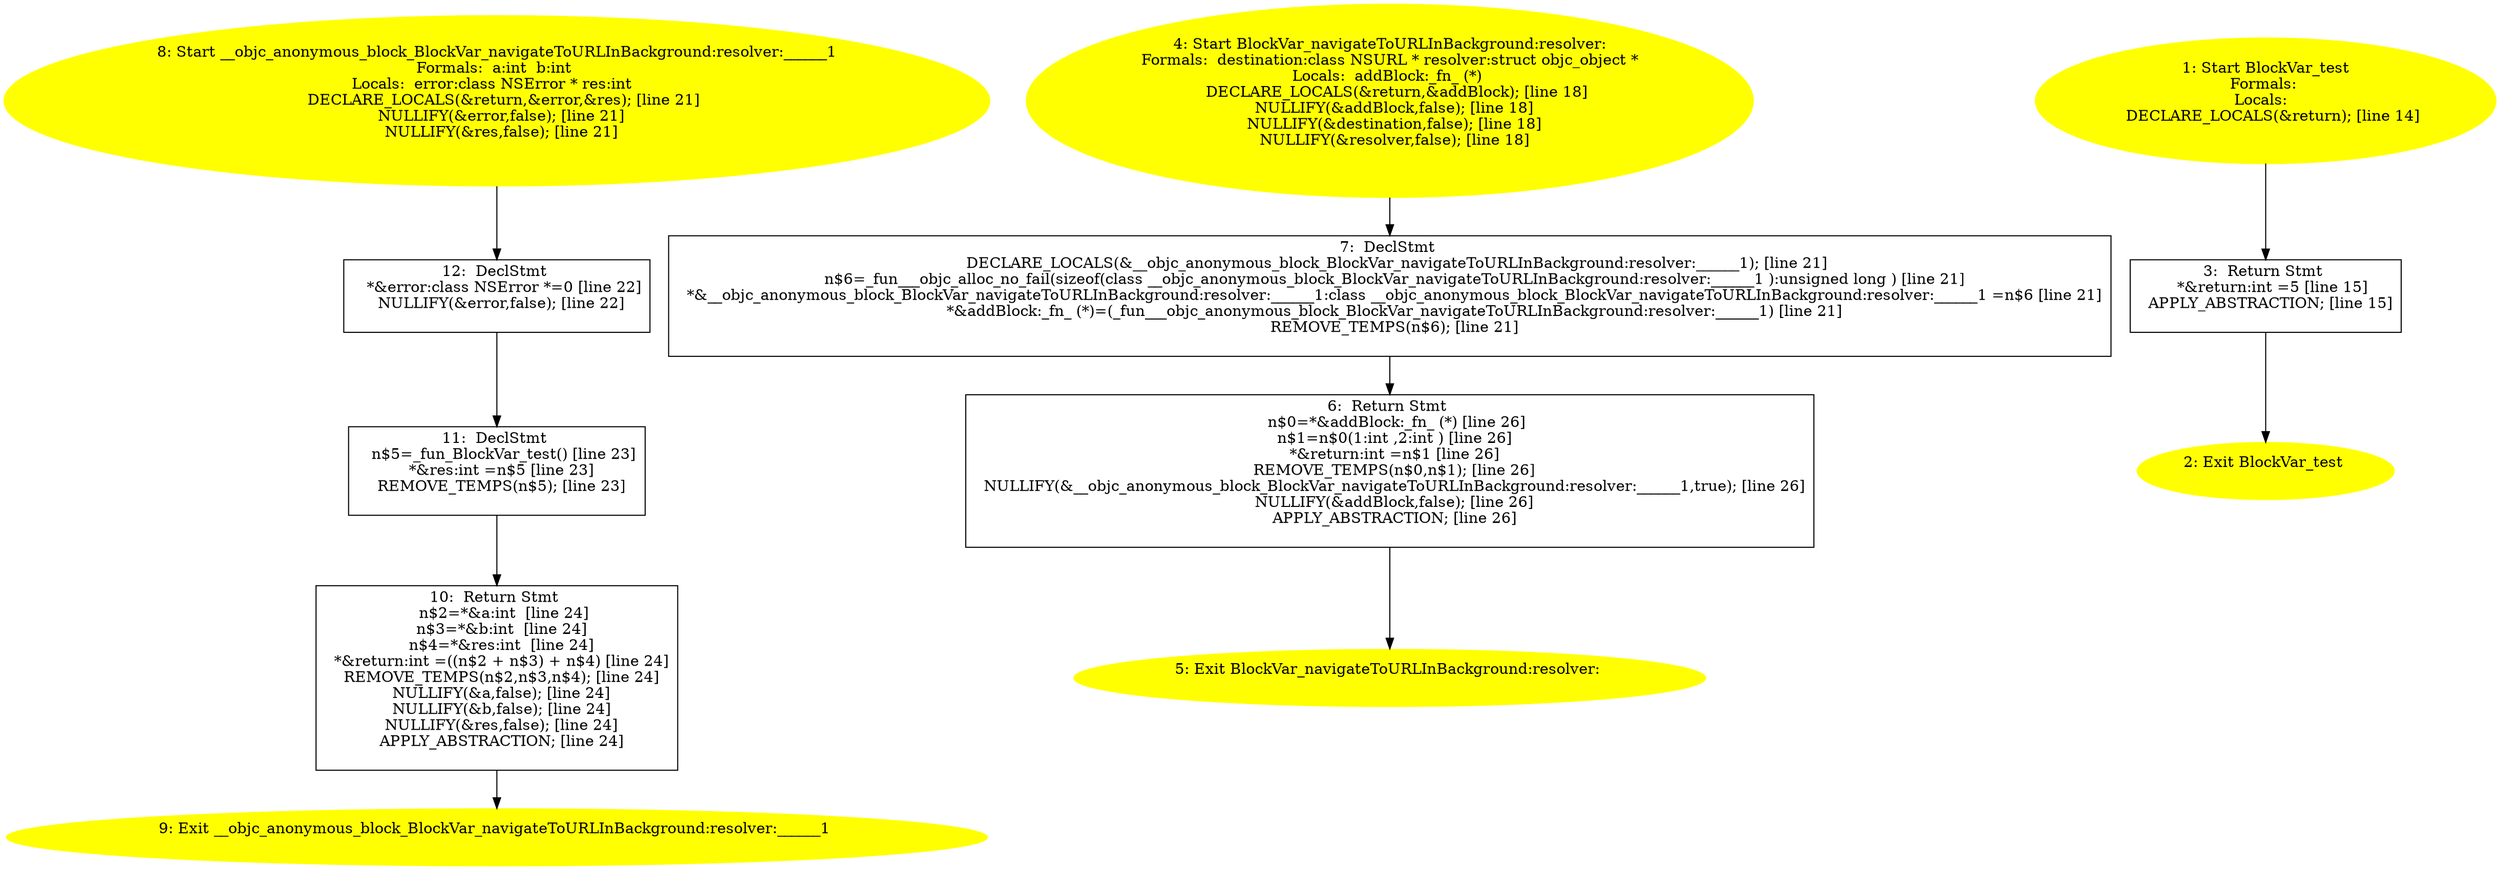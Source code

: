 digraph iCFG {
12 [label="12:  DeclStmt \n   *&error:class NSError *=0 [line 22]\n  NULLIFY(&error,false); [line 22]\n " shape="box"]
	

	 12 -> 11 ;
11 [label="11:  DeclStmt \n   n$5=_fun_BlockVar_test() [line 23]\n  *&res:int =n$5 [line 23]\n  REMOVE_TEMPS(n$5); [line 23]\n " shape="box"]
	

	 11 -> 10 ;
10 [label="10:  Return Stmt \n   n$2=*&a:int  [line 24]\n  n$3=*&b:int  [line 24]\n  n$4=*&res:int  [line 24]\n  *&return:int =((n$2 + n$3) + n$4) [line 24]\n  REMOVE_TEMPS(n$2,n$3,n$4); [line 24]\n  NULLIFY(&a,false); [line 24]\n  NULLIFY(&b,false); [line 24]\n  NULLIFY(&res,false); [line 24]\n  APPLY_ABSTRACTION; [line 24]\n " shape="box"]
	

	 10 -> 9 ;
9 [label="9: Exit __objc_anonymous_block_BlockVar_navigateToURLInBackground:resolver:______1 \n  " color=yellow style=filled]
	

8 [label="8: Start __objc_anonymous_block_BlockVar_navigateToURLInBackground:resolver:______1\nFormals:  a:int  b:int \nLocals:  error:class NSError * res:int  \n   DECLARE_LOCALS(&return,&error,&res); [line 21]\n  NULLIFY(&error,false); [line 21]\n  NULLIFY(&res,false); [line 21]\n " color=yellow style=filled]
	

	 8 -> 12 ;
7 [label="7:  DeclStmt \n   DECLARE_LOCALS(&__objc_anonymous_block_BlockVar_navigateToURLInBackground:resolver:______1); [line 21]\n  n$6=_fun___objc_alloc_no_fail(sizeof(class __objc_anonymous_block_BlockVar_navigateToURLInBackground:resolver:______1 ):unsigned long ) [line 21]\n  *&__objc_anonymous_block_BlockVar_navigateToURLInBackground:resolver:______1:class __objc_anonymous_block_BlockVar_navigateToURLInBackground:resolver:______1 =n$6 [line 21]\n  *&addBlock:_fn_ (*)=(_fun___objc_anonymous_block_BlockVar_navigateToURLInBackground:resolver:______1) [line 21]\n  REMOVE_TEMPS(n$6); [line 21]\n " shape="box"]
	

	 7 -> 6 ;
6 [label="6:  Return Stmt \n   n$0=*&addBlock:_fn_ (*) [line 26]\n  n$1=n$0(1:int ,2:int ) [line 26]\n  *&return:int =n$1 [line 26]\n  REMOVE_TEMPS(n$0,n$1); [line 26]\n  NULLIFY(&__objc_anonymous_block_BlockVar_navigateToURLInBackground:resolver:______1,true); [line 26]\n  NULLIFY(&addBlock,false); [line 26]\n  APPLY_ABSTRACTION; [line 26]\n " shape="box"]
	

	 6 -> 5 ;
5 [label="5: Exit BlockVar_navigateToURLInBackground:resolver: \n  " color=yellow style=filled]
	

4 [label="4: Start BlockVar_navigateToURLInBackground:resolver:\nFormals:  destination:class NSURL * resolver:struct objc_object *\nLocals:  addBlock:_fn_ (*) \n   DECLARE_LOCALS(&return,&addBlock); [line 18]\n  NULLIFY(&addBlock,false); [line 18]\n  NULLIFY(&destination,false); [line 18]\n  NULLIFY(&resolver,false); [line 18]\n " color=yellow style=filled]
	

	 4 -> 7 ;
3 [label="3:  Return Stmt \n   *&return:int =5 [line 15]\n  APPLY_ABSTRACTION; [line 15]\n " shape="box"]
	

	 3 -> 2 ;
2 [label="2: Exit BlockVar_test \n  " color=yellow style=filled]
	

1 [label="1: Start BlockVar_test\nFormals: \nLocals:  \n   DECLARE_LOCALS(&return); [line 14]\n " color=yellow style=filled]
	

	 1 -> 3 ;
}

